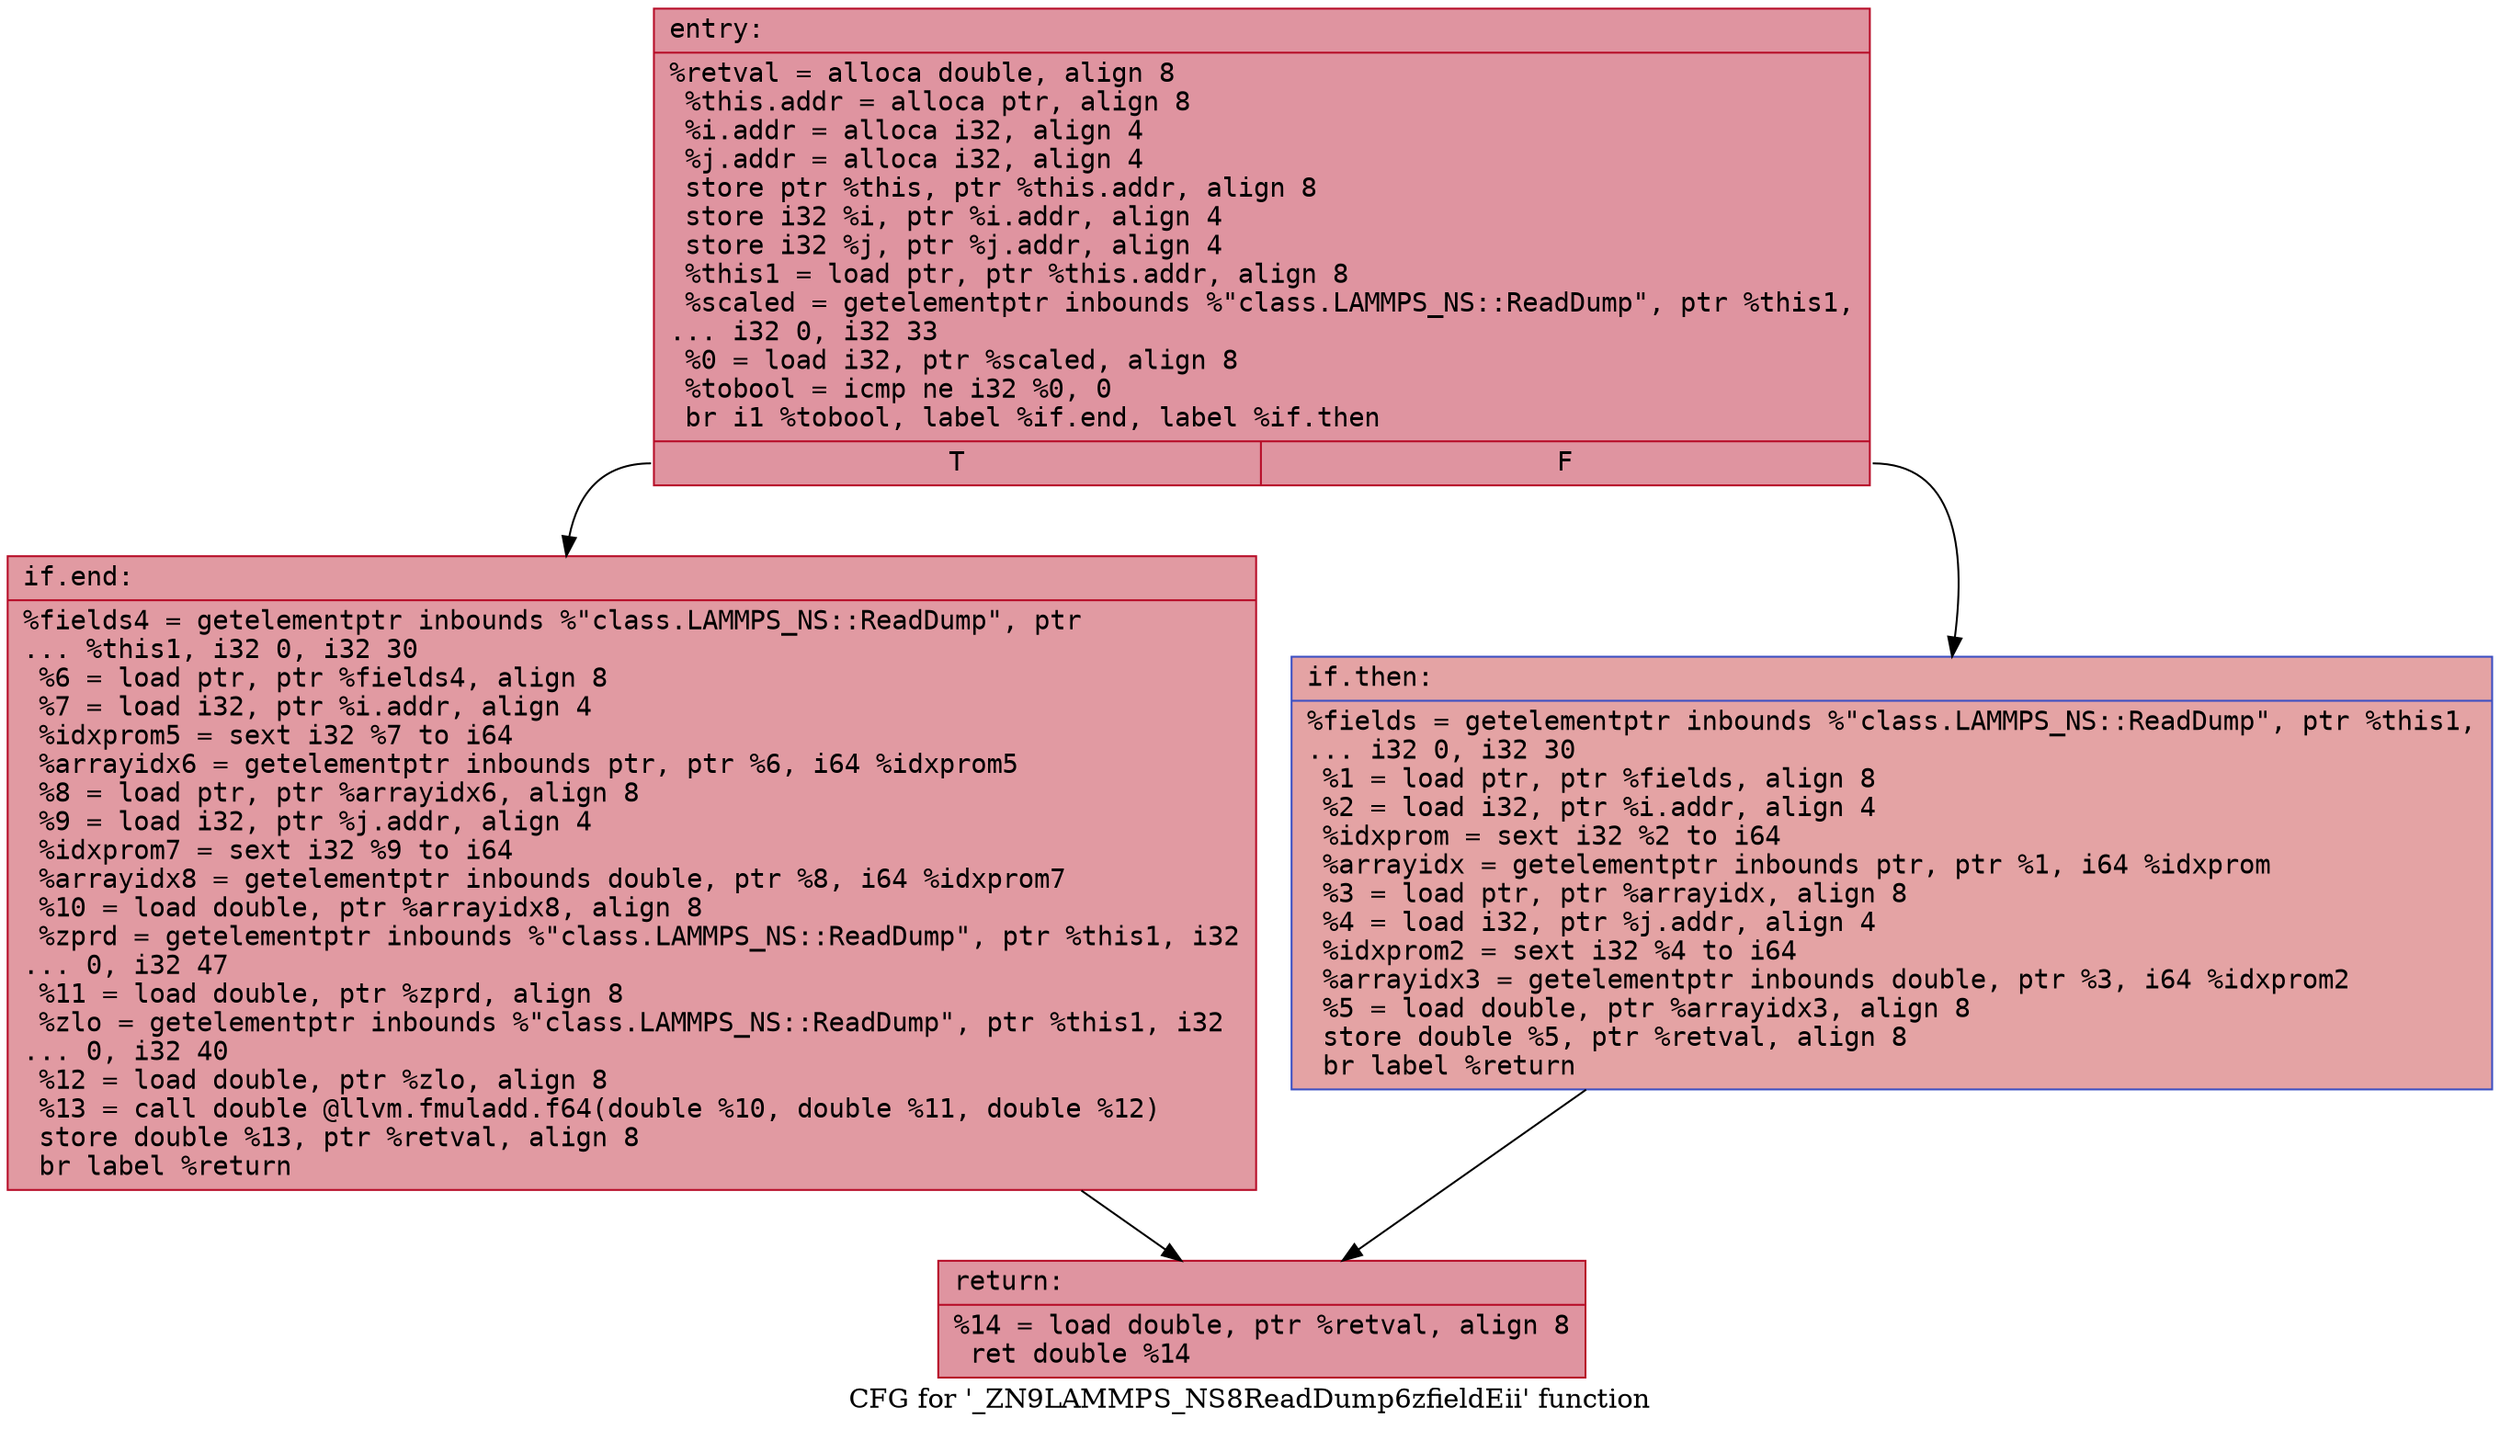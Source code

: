 digraph "CFG for '_ZN9LAMMPS_NS8ReadDump6zfieldEii' function" {
	label="CFG for '_ZN9LAMMPS_NS8ReadDump6zfieldEii' function";

	Node0x560238458100 [shape=record,color="#b70d28ff", style=filled, fillcolor="#b70d2870" fontname="Courier",label="{entry:\l|  %retval = alloca double, align 8\l  %this.addr = alloca ptr, align 8\l  %i.addr = alloca i32, align 4\l  %j.addr = alloca i32, align 4\l  store ptr %this, ptr %this.addr, align 8\l  store i32 %i, ptr %i.addr, align 4\l  store i32 %j, ptr %j.addr, align 4\l  %this1 = load ptr, ptr %this.addr, align 8\l  %scaled = getelementptr inbounds %\"class.LAMMPS_NS::ReadDump\", ptr %this1,\l... i32 0, i32 33\l  %0 = load i32, ptr %scaled, align 8\l  %tobool = icmp ne i32 %0, 0\l  br i1 %tobool, label %if.end, label %if.then\l|{<s0>T|<s1>F}}"];
	Node0x560238458100:s0 -> Node0x5602384587c0[tooltip="entry -> if.end\nProbability 62.50%" ];
	Node0x560238458100:s1 -> Node0x560238458830[tooltip="entry -> if.then\nProbability 37.50%" ];
	Node0x560238458830 [shape=record,color="#3d50c3ff", style=filled, fillcolor="#c32e3170" fontname="Courier",label="{if.then:\l|  %fields = getelementptr inbounds %\"class.LAMMPS_NS::ReadDump\", ptr %this1,\l... i32 0, i32 30\l  %1 = load ptr, ptr %fields, align 8\l  %2 = load i32, ptr %i.addr, align 4\l  %idxprom = sext i32 %2 to i64\l  %arrayidx = getelementptr inbounds ptr, ptr %1, i64 %idxprom\l  %3 = load ptr, ptr %arrayidx, align 8\l  %4 = load i32, ptr %j.addr, align 4\l  %idxprom2 = sext i32 %4 to i64\l  %arrayidx3 = getelementptr inbounds double, ptr %3, i64 %idxprom2\l  %5 = load double, ptr %arrayidx3, align 8\l  store double %5, ptr %retval, align 8\l  br label %return\l}"];
	Node0x560238458830 -> Node0x560238459190[tooltip="if.then -> return\nProbability 100.00%" ];
	Node0x5602384587c0 [shape=record,color="#b70d28ff", style=filled, fillcolor="#bb1b2c70" fontname="Courier",label="{if.end:\l|  %fields4 = getelementptr inbounds %\"class.LAMMPS_NS::ReadDump\", ptr\l... %this1, i32 0, i32 30\l  %6 = load ptr, ptr %fields4, align 8\l  %7 = load i32, ptr %i.addr, align 4\l  %idxprom5 = sext i32 %7 to i64\l  %arrayidx6 = getelementptr inbounds ptr, ptr %6, i64 %idxprom5\l  %8 = load ptr, ptr %arrayidx6, align 8\l  %9 = load i32, ptr %j.addr, align 4\l  %idxprom7 = sext i32 %9 to i64\l  %arrayidx8 = getelementptr inbounds double, ptr %8, i64 %idxprom7\l  %10 = load double, ptr %arrayidx8, align 8\l  %zprd = getelementptr inbounds %\"class.LAMMPS_NS::ReadDump\", ptr %this1, i32\l... 0, i32 47\l  %11 = load double, ptr %zprd, align 8\l  %zlo = getelementptr inbounds %\"class.LAMMPS_NS::ReadDump\", ptr %this1, i32\l... 0, i32 40\l  %12 = load double, ptr %zlo, align 8\l  %13 = call double @llvm.fmuladd.f64(double %10, double %11, double %12)\l  store double %13, ptr %retval, align 8\l  br label %return\l}"];
	Node0x5602384587c0 -> Node0x560238459190[tooltip="if.end -> return\nProbability 100.00%" ];
	Node0x560238459190 [shape=record,color="#b70d28ff", style=filled, fillcolor="#b70d2870" fontname="Courier",label="{return:\l|  %14 = load double, ptr %retval, align 8\l  ret double %14\l}"];
}
